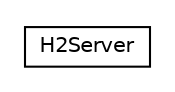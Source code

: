 #!/usr/local/bin/dot
#
# Class diagram 
# Generated by UMLGraph version R5_6_6-8-g8d7759 (http://www.umlgraph.org/)
#

digraph G {
	edge [fontname="Helvetica",fontsize=10,labelfontname="Helvetica",labelfontsize=10];
	node [fontname="Helvetica",fontsize=10,shape=plaintext];
	nodesep=0.25;
	ranksep=0.5;
	// org.dayatang.h2.H2Server
	c5980 [label=<<table title="org.dayatang.h2.H2Server" border="0" cellborder="1" cellspacing="0" cellpadding="2" port="p" href="./H2Server.html">
		<tr><td><table border="0" cellspacing="0" cellpadding="1">
<tr><td align="center" balign="center"> H2Server </td></tr>
		</table></td></tr>
		</table>>, URL="./H2Server.html", fontname="Helvetica", fontcolor="black", fontsize=10.0];
}


